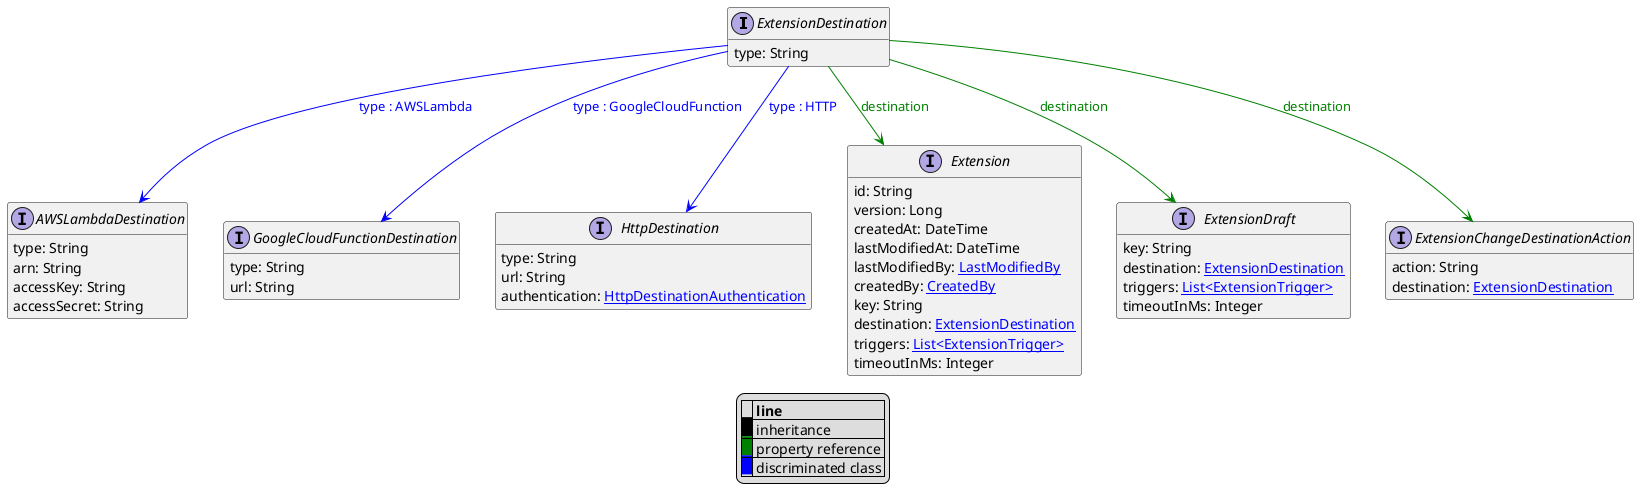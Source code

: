 @startuml

hide empty fields
hide empty methods
legend
|= |= line |
|<back:black>   </back>| inheritance |
|<back:green>   </back>| property reference |
|<back:blue>   </back>| discriminated class |
endlegend
interface ExtensionDestination [[ExtensionDestination.svg]]  {
    type: String
}


interface AWSLambdaDestination [[AWSLambdaDestination.svg]]  {
    type: String
    arn: String
    accessKey: String
    accessSecret: String
}
interface GoogleCloudFunctionDestination [[GoogleCloudFunctionDestination.svg]]  {
    type: String
    url: String
}
interface HttpDestination [[HttpDestination.svg]]  {
    type: String
    url: String
    authentication: [[HttpDestinationAuthentication.svg HttpDestinationAuthentication]]
}
interface Extension [[Extension.svg]]  {
    id: String
    version: Long
    createdAt: DateTime
    lastModifiedAt: DateTime
    lastModifiedBy: [[LastModifiedBy.svg LastModifiedBy]]
    createdBy: [[CreatedBy.svg CreatedBy]]
    key: String
    destination: [[ExtensionDestination.svg ExtensionDestination]]
    triggers: [[ExtensionTrigger.svg List<ExtensionTrigger>]]
    timeoutInMs: Integer
}
interface ExtensionDraft [[ExtensionDraft.svg]]  {
    key: String
    destination: [[ExtensionDestination.svg ExtensionDestination]]
    triggers: [[ExtensionTrigger.svg List<ExtensionTrigger>]]
    timeoutInMs: Integer
}
interface ExtensionChangeDestinationAction [[ExtensionChangeDestinationAction.svg]]  {
    action: String
    destination: [[ExtensionDestination.svg ExtensionDestination]]
}
ExtensionDestination --> AWSLambdaDestination #blue;text:blue : "type : AWSLambda"
ExtensionDestination --> GoogleCloudFunctionDestination #blue;text:blue : "type : GoogleCloudFunction"
ExtensionDestination --> HttpDestination #blue;text:blue : "type : HTTP"
ExtensionDestination --> Extension #green;text:green : "destination"
ExtensionDestination --> ExtensionDraft #green;text:green : "destination"
ExtensionDestination --> ExtensionChangeDestinationAction #green;text:green : "destination"
@enduml
